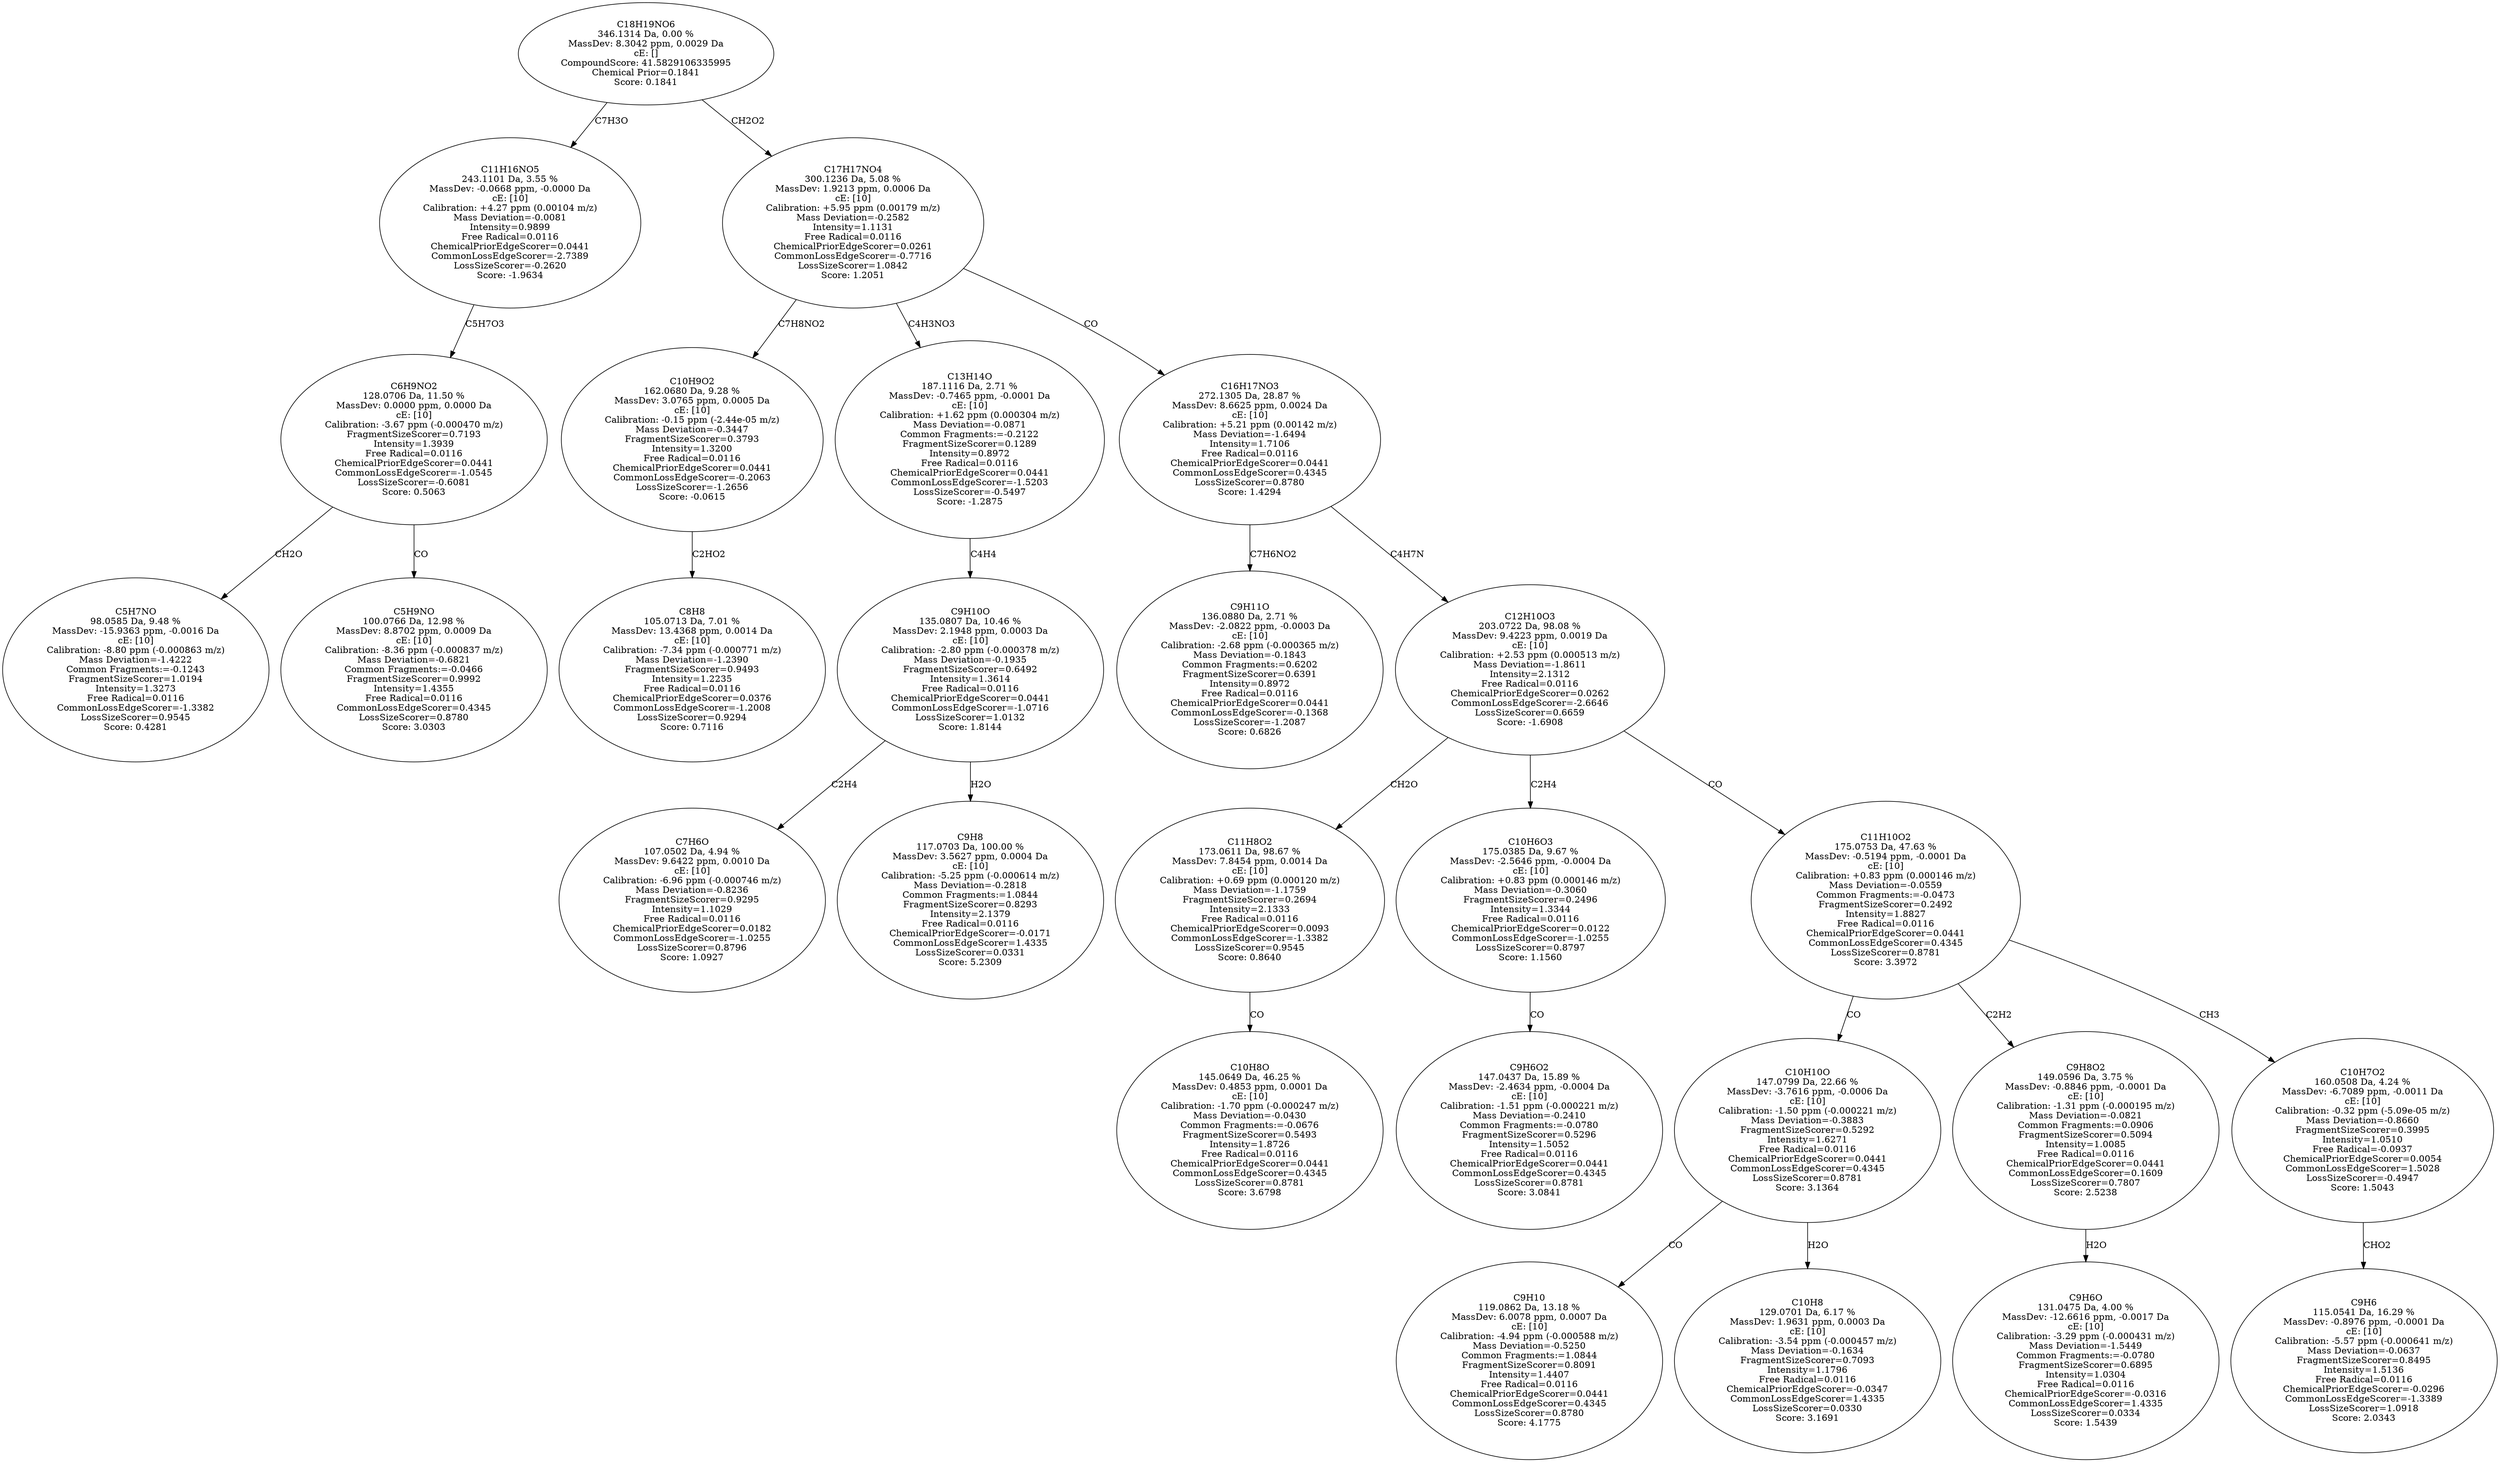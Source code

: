 strict digraph {
v1 [label="C5H7NO\n98.0585 Da, 9.48 %\nMassDev: -15.9363 ppm, -0.0016 Da\ncE: [10]\nCalibration: -8.80 ppm (-0.000863 m/z)\nMass Deviation=-1.4222\nCommon Fragments:=-0.1243\nFragmentSizeScorer=1.0194\nIntensity=1.3273\nFree Radical=0.0116\nCommonLossEdgeScorer=-1.3382\nLossSizeScorer=0.9545\nScore: 0.4281"];
v2 [label="C5H9NO\n100.0766 Da, 12.98 %\nMassDev: 8.8702 ppm, 0.0009 Da\ncE: [10]\nCalibration: -8.36 ppm (-0.000837 m/z)\nMass Deviation=-0.6821\nCommon Fragments:=-0.0466\nFragmentSizeScorer=0.9992\nIntensity=1.4355\nFree Radical=0.0116\nCommonLossEdgeScorer=0.4345\nLossSizeScorer=0.8780\nScore: 3.0303"];
v3 [label="C6H9NO2\n128.0706 Da, 11.50 %\nMassDev: 0.0000 ppm, 0.0000 Da\ncE: [10]\nCalibration: -3.67 ppm (-0.000470 m/z)\nFragmentSizeScorer=0.7193\nIntensity=1.3939\nFree Radical=0.0116\nChemicalPriorEdgeScorer=0.0441\nCommonLossEdgeScorer=-1.0545\nLossSizeScorer=-0.6081\nScore: 0.5063"];
v4 [label="C11H16NO5\n243.1101 Da, 3.55 %\nMassDev: -0.0668 ppm, -0.0000 Da\ncE: [10]\nCalibration: +4.27 ppm (0.00104 m/z)\nMass Deviation=-0.0081\nIntensity=0.9899\nFree Radical=0.0116\nChemicalPriorEdgeScorer=0.0441\nCommonLossEdgeScorer=-2.7389\nLossSizeScorer=-0.2620\nScore: -1.9634"];
v5 [label="C8H8\n105.0713 Da, 7.01 %\nMassDev: 13.4368 ppm, 0.0014 Da\ncE: [10]\nCalibration: -7.34 ppm (-0.000771 m/z)\nMass Deviation=-1.2390\nFragmentSizeScorer=0.9493\nIntensity=1.2235\nFree Radical=0.0116\nChemicalPriorEdgeScorer=0.0376\nCommonLossEdgeScorer=-1.2008\nLossSizeScorer=0.9294\nScore: 0.7116"];
v6 [label="C10H9O2\n162.0680 Da, 9.28 %\nMassDev: 3.0765 ppm, 0.0005 Da\ncE: [10]\nCalibration: -0.15 ppm (-2.44e-05 m/z)\nMass Deviation=-0.3447\nFragmentSizeScorer=0.3793\nIntensity=1.3200\nFree Radical=0.0116\nChemicalPriorEdgeScorer=0.0441\nCommonLossEdgeScorer=-0.2063\nLossSizeScorer=-1.2656\nScore: -0.0615"];
v7 [label="C7H6O\n107.0502 Da, 4.94 %\nMassDev: 9.6422 ppm, 0.0010 Da\ncE: [10]\nCalibration: -6.96 ppm (-0.000746 m/z)\nMass Deviation=-0.8236\nFragmentSizeScorer=0.9295\nIntensity=1.1029\nFree Radical=0.0116\nChemicalPriorEdgeScorer=0.0182\nCommonLossEdgeScorer=-1.0255\nLossSizeScorer=0.8796\nScore: 1.0927"];
v8 [label="C9H8\n117.0703 Da, 100.00 %\nMassDev: 3.5627 ppm, 0.0004 Da\ncE: [10]\nCalibration: -5.25 ppm (-0.000614 m/z)\nMass Deviation=-0.2818\nCommon Fragments:=1.0844\nFragmentSizeScorer=0.8293\nIntensity=2.1379\nFree Radical=0.0116\nChemicalPriorEdgeScorer=-0.0171\nCommonLossEdgeScorer=1.4335\nLossSizeScorer=0.0331\nScore: 5.2309"];
v9 [label="C9H10O\n135.0807 Da, 10.46 %\nMassDev: 2.1948 ppm, 0.0003 Da\ncE: [10]\nCalibration: -2.80 ppm (-0.000378 m/z)\nMass Deviation=-0.1935\nFragmentSizeScorer=0.6492\nIntensity=1.3614\nFree Radical=0.0116\nChemicalPriorEdgeScorer=0.0441\nCommonLossEdgeScorer=-1.0716\nLossSizeScorer=1.0132\nScore: 1.8144"];
v10 [label="C13H14O\n187.1116 Da, 2.71 %\nMassDev: -0.7465 ppm, -0.0001 Da\ncE: [10]\nCalibration: +1.62 ppm (0.000304 m/z)\nMass Deviation=-0.0871\nCommon Fragments:=-0.2122\nFragmentSizeScorer=0.1289\nIntensity=0.8972\nFree Radical=0.0116\nChemicalPriorEdgeScorer=0.0441\nCommonLossEdgeScorer=-1.5203\nLossSizeScorer=-0.5497\nScore: -1.2875"];
v11 [label="C9H11O\n136.0880 Da, 2.71 %\nMassDev: -2.0822 ppm, -0.0003 Da\ncE: [10]\nCalibration: -2.68 ppm (-0.000365 m/z)\nMass Deviation=-0.1843\nCommon Fragments:=0.6202\nFragmentSizeScorer=0.6391\nIntensity=0.8972\nFree Radical=0.0116\nChemicalPriorEdgeScorer=0.0441\nCommonLossEdgeScorer=-0.1368\nLossSizeScorer=-1.2087\nScore: 0.6826"];
v12 [label="C10H8O\n145.0649 Da, 46.25 %\nMassDev: 0.4853 ppm, 0.0001 Da\ncE: [10]\nCalibration: -1.70 ppm (-0.000247 m/z)\nMass Deviation=-0.0430\nCommon Fragments:=-0.0676\nFragmentSizeScorer=0.5493\nIntensity=1.8726\nFree Radical=0.0116\nChemicalPriorEdgeScorer=0.0441\nCommonLossEdgeScorer=0.4345\nLossSizeScorer=0.8781\nScore: 3.6798"];
v13 [label="C11H8O2\n173.0611 Da, 98.67 %\nMassDev: 7.8454 ppm, 0.0014 Da\ncE: [10]\nCalibration: +0.69 ppm (0.000120 m/z)\nMass Deviation=-1.1759\nFragmentSizeScorer=0.2694\nIntensity=2.1333\nFree Radical=0.0116\nChemicalPriorEdgeScorer=0.0093\nCommonLossEdgeScorer=-1.3382\nLossSizeScorer=0.9545\nScore: 0.8640"];
v14 [label="C9H6O2\n147.0437 Da, 15.89 %\nMassDev: -2.4634 ppm, -0.0004 Da\ncE: [10]\nCalibration: -1.51 ppm (-0.000221 m/z)\nMass Deviation=-0.2410\nCommon Fragments:=-0.0780\nFragmentSizeScorer=0.5296\nIntensity=1.5052\nFree Radical=0.0116\nChemicalPriorEdgeScorer=0.0441\nCommonLossEdgeScorer=0.4345\nLossSizeScorer=0.8781\nScore: 3.0841"];
v15 [label="C10H6O3\n175.0385 Da, 9.67 %\nMassDev: -2.5646 ppm, -0.0004 Da\ncE: [10]\nCalibration: +0.83 ppm (0.000146 m/z)\nMass Deviation=-0.3060\nFragmentSizeScorer=0.2496\nIntensity=1.3344\nFree Radical=0.0116\nChemicalPriorEdgeScorer=0.0122\nCommonLossEdgeScorer=-1.0255\nLossSizeScorer=0.8797\nScore: 1.1560"];
v16 [label="C9H10\n119.0862 Da, 13.18 %\nMassDev: 6.0078 ppm, 0.0007 Da\ncE: [10]\nCalibration: -4.94 ppm (-0.000588 m/z)\nMass Deviation=-0.5250\nCommon Fragments:=1.0844\nFragmentSizeScorer=0.8091\nIntensity=1.4407\nFree Radical=0.0116\nChemicalPriorEdgeScorer=0.0441\nCommonLossEdgeScorer=0.4345\nLossSizeScorer=0.8780\nScore: 4.1775"];
v17 [label="C10H8\n129.0701 Da, 6.17 %\nMassDev: 1.9631 ppm, 0.0003 Da\ncE: [10]\nCalibration: -3.54 ppm (-0.000457 m/z)\nMass Deviation=-0.1634\nFragmentSizeScorer=0.7093\nIntensity=1.1796\nFree Radical=0.0116\nChemicalPriorEdgeScorer=-0.0347\nCommonLossEdgeScorer=1.4335\nLossSizeScorer=0.0330\nScore: 3.1691"];
v18 [label="C10H10O\n147.0799 Da, 22.66 %\nMassDev: -3.7616 ppm, -0.0006 Da\ncE: [10]\nCalibration: -1.50 ppm (-0.000221 m/z)\nMass Deviation=-0.3883\nFragmentSizeScorer=0.5292\nIntensity=1.6271\nFree Radical=0.0116\nChemicalPriorEdgeScorer=0.0441\nCommonLossEdgeScorer=0.4345\nLossSizeScorer=0.8781\nScore: 3.1364"];
v19 [label="C9H6O\n131.0475 Da, 4.00 %\nMassDev: -12.6616 ppm, -0.0017 Da\ncE: [10]\nCalibration: -3.29 ppm (-0.000431 m/z)\nMass Deviation=-1.5449\nCommon Fragments:=-0.0780\nFragmentSizeScorer=0.6895\nIntensity=1.0304\nFree Radical=0.0116\nChemicalPriorEdgeScorer=-0.0316\nCommonLossEdgeScorer=1.4335\nLossSizeScorer=0.0334\nScore: 1.5439"];
v20 [label="C9H8O2\n149.0596 Da, 3.75 %\nMassDev: -0.8846 ppm, -0.0001 Da\ncE: [10]\nCalibration: -1.31 ppm (-0.000195 m/z)\nMass Deviation=-0.0821\nCommon Fragments:=0.0906\nFragmentSizeScorer=0.5094\nIntensity=1.0085\nFree Radical=0.0116\nChemicalPriorEdgeScorer=0.0441\nCommonLossEdgeScorer=0.1609\nLossSizeScorer=0.7807\nScore: 2.5238"];
v21 [label="C9H6\n115.0541 Da, 16.29 %\nMassDev: -0.8976 ppm, -0.0001 Da\ncE: [10]\nCalibration: -5.57 ppm (-0.000641 m/z)\nMass Deviation=-0.0637\nFragmentSizeScorer=0.8495\nIntensity=1.5136\nFree Radical=0.0116\nChemicalPriorEdgeScorer=-0.0296\nCommonLossEdgeScorer=-1.3389\nLossSizeScorer=1.0918\nScore: 2.0343"];
v22 [label="C10H7O2\n160.0508 Da, 4.24 %\nMassDev: -6.7089 ppm, -0.0011 Da\ncE: [10]\nCalibration: -0.32 ppm (-5.09e-05 m/z)\nMass Deviation=-0.8660\nFragmentSizeScorer=0.3995\nIntensity=1.0510\nFree Radical=-0.0937\nChemicalPriorEdgeScorer=0.0054\nCommonLossEdgeScorer=1.5028\nLossSizeScorer=-0.4947\nScore: 1.5043"];
v23 [label="C11H10O2\n175.0753 Da, 47.63 %\nMassDev: -0.5194 ppm, -0.0001 Da\ncE: [10]\nCalibration: +0.83 ppm (0.000146 m/z)\nMass Deviation=-0.0559\nCommon Fragments:=-0.0473\nFragmentSizeScorer=0.2492\nIntensity=1.8827\nFree Radical=0.0116\nChemicalPriorEdgeScorer=0.0441\nCommonLossEdgeScorer=0.4345\nLossSizeScorer=0.8781\nScore: 3.3972"];
v24 [label="C12H10O3\n203.0722 Da, 98.08 %\nMassDev: 9.4223 ppm, 0.0019 Da\ncE: [10]\nCalibration: +2.53 ppm (0.000513 m/z)\nMass Deviation=-1.8611\nIntensity=2.1312\nFree Radical=0.0116\nChemicalPriorEdgeScorer=0.0262\nCommonLossEdgeScorer=-2.6646\nLossSizeScorer=0.6659\nScore: -1.6908"];
v25 [label="C16H17NO3\n272.1305 Da, 28.87 %\nMassDev: 8.6625 ppm, 0.0024 Da\ncE: [10]\nCalibration: +5.21 ppm (0.00142 m/z)\nMass Deviation=-1.6494\nIntensity=1.7106\nFree Radical=0.0116\nChemicalPriorEdgeScorer=0.0441\nCommonLossEdgeScorer=0.4345\nLossSizeScorer=0.8780\nScore: 1.4294"];
v26 [label="C17H17NO4\n300.1236 Da, 5.08 %\nMassDev: 1.9213 ppm, 0.0006 Da\ncE: [10]\nCalibration: +5.95 ppm (0.00179 m/z)\nMass Deviation=-0.2582\nIntensity=1.1131\nFree Radical=0.0116\nChemicalPriorEdgeScorer=0.0261\nCommonLossEdgeScorer=-0.7716\nLossSizeScorer=1.0842\nScore: 1.2051"];
v27 [label="C18H19NO6\n346.1314 Da, 0.00 %\nMassDev: 8.3042 ppm, 0.0029 Da\ncE: []\nCompoundScore: 41.5829106335995\nChemical Prior=0.1841\nScore: 0.1841"];
v3 -> v1 [label="CH2O"];
v3 -> v2 [label="CO"];
v4 -> v3 [label="C5H7O3"];
v27 -> v4 [label="C7H3O"];
v6 -> v5 [label="C2HO2"];
v26 -> v6 [label="C7H8NO2"];
v9 -> v7 [label="C2H4"];
v9 -> v8 [label="H2O"];
v10 -> v9 [label="C4H4"];
v26 -> v10 [label="C4H3NO3"];
v25 -> v11 [label="C7H6NO2"];
v13 -> v12 [label="CO"];
v24 -> v13 [label="CH2O"];
v15 -> v14 [label="CO"];
v24 -> v15 [label="C2H4"];
v18 -> v16 [label="CO"];
v18 -> v17 [label="H2O"];
v23 -> v18 [label="CO"];
v20 -> v19 [label="H2O"];
v23 -> v20 [label="C2H2"];
v22 -> v21 [label="CHO2"];
v23 -> v22 [label="CH3"];
v24 -> v23 [label="CO"];
v25 -> v24 [label="C4H7N"];
v26 -> v25 [label="CO"];
v27 -> v26 [label="CH2O2"];
}